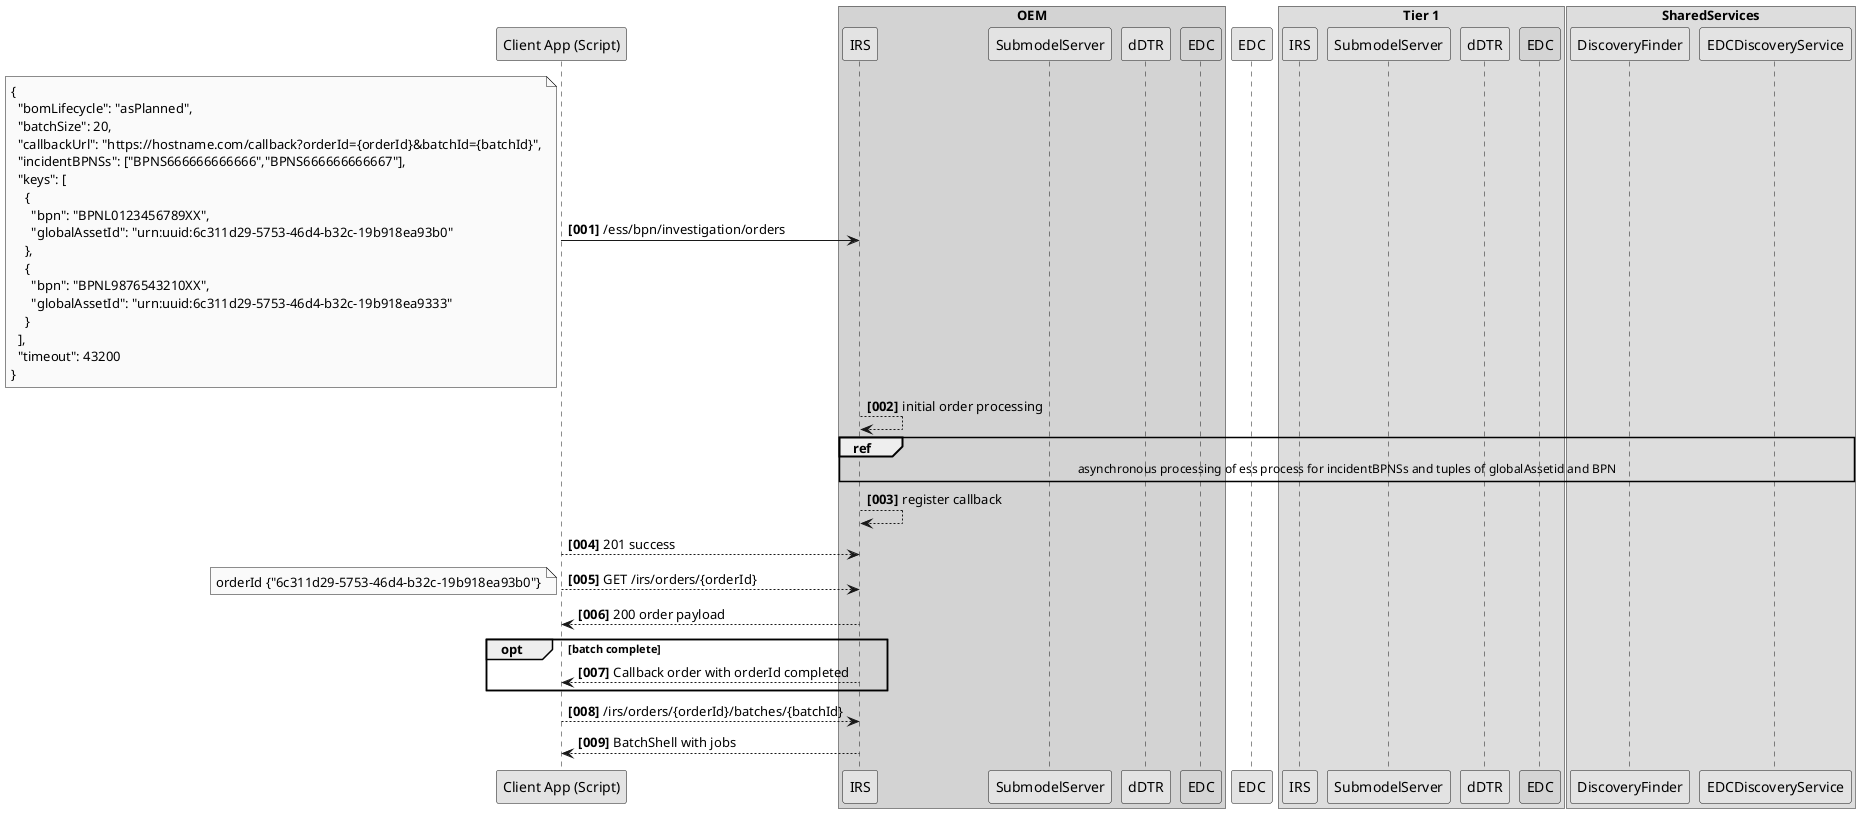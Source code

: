 @startuml
skinparam monochrome true
skinparam shadowing false
skinparam defaultFontName "Architects daughter"

autonumber "<b>[000]"

participant "Client App (Script)" as Client

box "OEM" #LightGrey
    participant IRS as IRS
    participant SubmodelServer as SubmodelServer
    participant dDTR as dDTR
    participant EDC as EDC #99FF99
end box

participant EDC as EDCTier1

box "Tier 1"
    participant IRS as IRSTier1
    participant SubmodelServer as SubmodelServerTier1
    participant dDTR as dDTRTier1
    participant EDC as EDCConsumerTier1 #99FF99
end box

box SharedServices
    participant DiscoveryFinder as DiscoveryFinder
    participant EDCDiscoveryService as EDCDiscoveryService
end box

Client -> IRS : /ess/bpn/investigation/orders
note left
    {
      "bomLifecycle": "asPlanned",
      "batchSize": 20,
      "callbackUrl": "https://hostname.com/callback?orderId={orderId}&batchId={batchId}",
      "incidentBPNSs": ["BPNS666666666666","BPNS666666666667"],
      "keys": [
        {
          "bpn": "BPNL0123456789XX",
          "globalAssetId": "urn:uuid:6c311d29-5753-46d4-b32c-19b918ea93b0"
        },
        {
          "bpn": "BPNL9876543210XX",
          "globalAssetId": "urn:uuid:6c311d29-5753-46d4-b32c-19b918ea9333"
        }
      ],
      "timeout": 43200
    }
end note
IRS --> IRS : initial order processing
ref over IRS, EDC, EDCTier1, SubmodelServerTier1, dDTRTier1, EDCConsumerTier1, DiscoveryFinder, EDCDiscoveryService
    asynchronous processing of ess process for incidentBPNSs and tuples of globalAssetid and BPN
end ref
IRS --> IRS : register callback
IRS <-- Client : 201 success
IRS <-- Client : GET /irs/orders/{orderId}
note left
    orderId {"6c311d29-5753-46d4-b32c-19b918ea93b0"}
end note
Client <-- IRS : 200 order payload

opt batch complete
    Client <-- IRS : Callback order with orderId completed
end opt
Client --> IRS : /irs/orders/{orderId}/batches/{batchId}
Client <-- IRS : BatchShell with jobs
@enduml
